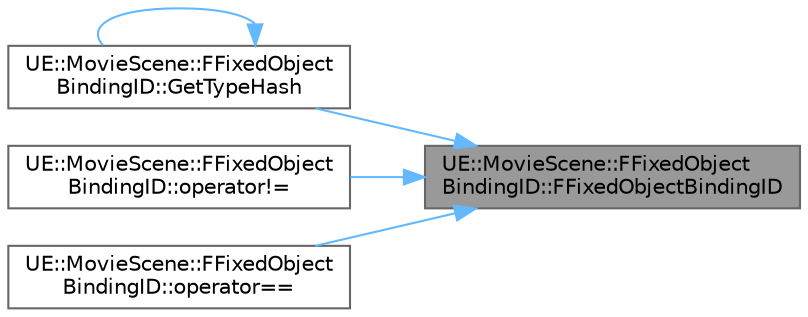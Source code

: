 digraph "UE::MovieScene::FFixedObjectBindingID::FFixedObjectBindingID"
{
 // INTERACTIVE_SVG=YES
 // LATEX_PDF_SIZE
  bgcolor="transparent";
  edge [fontname=Helvetica,fontsize=10,labelfontname=Helvetica,labelfontsize=10];
  node [fontname=Helvetica,fontsize=10,shape=box,height=0.2,width=0.4];
  rankdir="RL";
  Node1 [id="Node000001",label="UE::MovieScene::FFixedObject\lBindingID::FFixedObjectBindingID",height=0.2,width=0.4,color="gray40", fillcolor="grey60", style="filled", fontcolor="black",tooltip=" "];
  Node1 -> Node2 [id="edge1_Node000001_Node000002",dir="back",color="steelblue1",style="solid",tooltip=" "];
  Node2 [id="Node000002",label="UE::MovieScene::FFixedObject\lBindingID::GetTypeHash",height=0.2,width=0.4,color="grey40", fillcolor="white", style="filled",URL="$da/d21/structUE_1_1MovieScene_1_1FFixedObjectBindingID.html#a915c7a4ec424d5d6272afece650557ce",tooltip=" "];
  Node2 -> Node2 [id="edge2_Node000002_Node000002",dir="back",color="steelblue1",style="solid",tooltip=" "];
  Node1 -> Node3 [id="edge3_Node000001_Node000003",dir="back",color="steelblue1",style="solid",tooltip=" "];
  Node3 [id="Node000003",label="UE::MovieScene::FFixedObject\lBindingID::operator!=",height=0.2,width=0.4,color="grey40", fillcolor="white", style="filled",URL="$da/d21/structUE_1_1MovieScene_1_1FFixedObjectBindingID.html#a7dae64a4e0df5ee991fda4762c459d9f",tooltip=" "];
  Node1 -> Node4 [id="edge4_Node000001_Node000004",dir="back",color="steelblue1",style="solid",tooltip=" "];
  Node4 [id="Node000004",label="UE::MovieScene::FFixedObject\lBindingID::operator==",height=0.2,width=0.4,color="grey40", fillcolor="white", style="filled",URL="$da/d21/structUE_1_1MovieScene_1_1FFixedObjectBindingID.html#a7d02de3ccb8e21b2c3058527185bd1d8",tooltip=" "];
}
